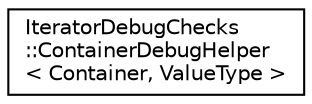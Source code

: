 digraph "Graphical Class Hierarchy"
{
  edge [fontname="Helvetica",fontsize="10",labelfontname="Helvetica",labelfontsize="10"];
  node [fontname="Helvetica",fontsize="10",shape=record];
  rankdir="LR";
  Node0 [label="IteratorDebugChecks\l::ContainerDebugHelper\l\< Container, ValueType \>",height=0.2,width=0.4,color="black", fillcolor="white", style="filled",URL="$struct_iterator_debug_checks_1_1_container_debug_helper.html"];
}
